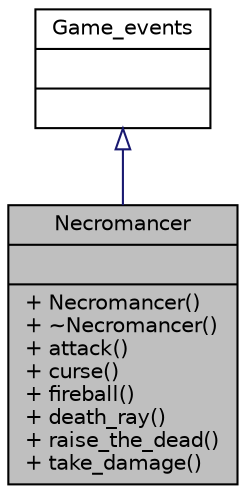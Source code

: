 digraph "Necromancer"
{
 // LATEX_PDF_SIZE
  edge [fontname="Helvetica",fontsize="10",labelfontname="Helvetica",labelfontsize="10"];
  node [fontname="Helvetica",fontsize="10",shape=record];
  Node1 [label="{Necromancer\n||+ Necromancer()\l+ ~Necromancer()\l+ attack()\l+ curse()\l+ fireball()\l+ death_ray()\l+ raise_the_dead()\l+ take_damage()\l}",height=0.2,width=0.4,color="black", fillcolor="grey75", style="filled", fontcolor="black",tooltip="Classe responsavel pelo boss necromancer."];
  Node2 -> Node1 [dir="back",color="midnightblue",fontsize="10",style="solid",arrowtail="onormal",fontname="Helvetica"];
  Node2 [label="{Game_events\n||}",height=0.2,width=0.4,color="black", fillcolor="white", style="filled",URL="$classGame__events.html",tooltip=" "];
}
